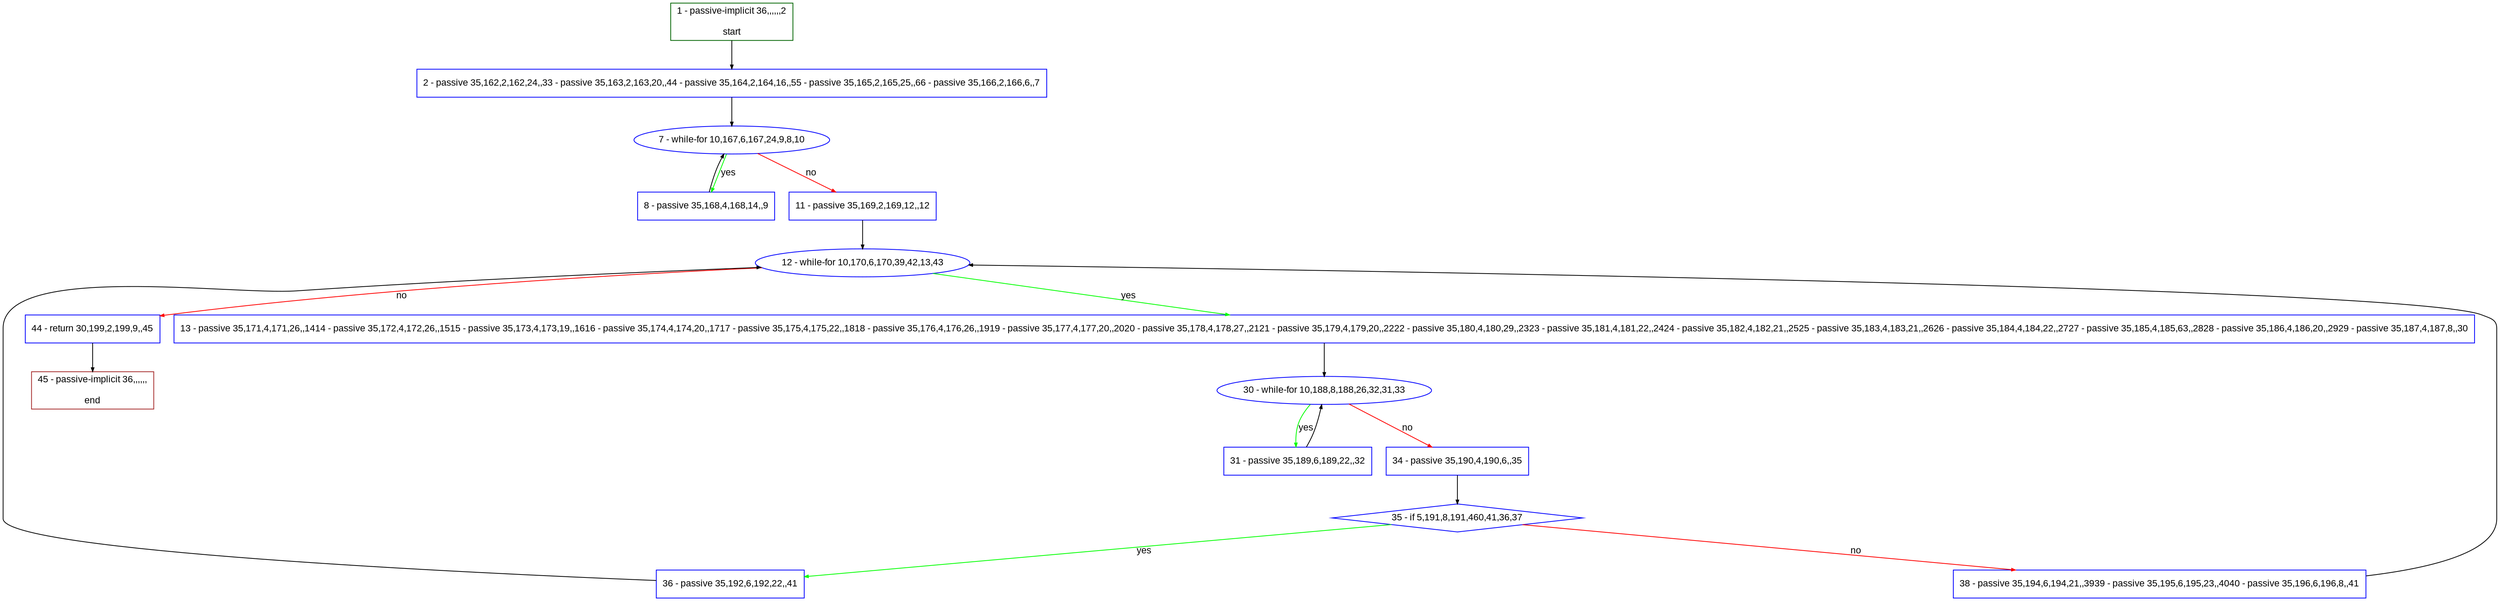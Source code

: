 digraph "" {
  graph [pack="true", label="", fontsize="12", packmode="clust", fontname="Arial", fillcolor="#FFFFCC", bgcolor="white", style="rounded,filled", compound="true"];
  node [node_initialized="no", label="", color="grey", fontsize="12", fillcolor="white", fontname="Arial", style="filled", shape="rectangle", compound="true", fixedsize="false"];
  edge [fontcolor="black", arrowhead="normal", arrowtail="none", arrowsize="0.5", ltail="", label="", color="black", fontsize="12", lhead="", fontname="Arial", dir="forward", compound="true"];
  __N1 [label="2 - passive 35,162,2,162,24,,33 - passive 35,163,2,163,20,,44 - passive 35,164,2,164,16,,55 - passive 35,165,2,165,25,,66 - passive 35,166,2,166,6,,7", color="#0000ff", fillcolor="#ffffff", style="filled", shape="box"];
  __N2 [label="1 - passive-implicit 36,,,,,,2\n\nstart", color="#006400", fillcolor="#ffffff", style="filled", shape="box"];
  __N3 [label="7 - while-for 10,167,6,167,24,9,8,10", color="#0000ff", fillcolor="#ffffff", style="filled", shape="oval"];
  __N4 [label="8 - passive 35,168,4,168,14,,9", color="#0000ff", fillcolor="#ffffff", style="filled", shape="box"];
  __N5 [label="11 - passive 35,169,2,169,12,,12", color="#0000ff", fillcolor="#ffffff", style="filled", shape="box"];
  __N6 [label="12 - while-for 10,170,6,170,39,42,13,43", color="#0000ff", fillcolor="#ffffff", style="filled", shape="oval"];
  __N7 [label="13 - passive 35,171,4,171,26,,1414 - passive 35,172,4,172,26,,1515 - passive 35,173,4,173,19,,1616 - passive 35,174,4,174,20,,1717 - passive 35,175,4,175,22,,1818 - passive 35,176,4,176,26,,1919 - passive 35,177,4,177,20,,2020 - passive 35,178,4,178,27,,2121 - passive 35,179,4,179,20,,2222 - passive 35,180,4,180,29,,2323 - passive 35,181,4,181,22,,2424 - passive 35,182,4,182,21,,2525 - passive 35,183,4,183,21,,2626 - passive 35,184,4,184,22,,2727 - passive 35,185,4,185,63,,2828 - passive 35,186,4,186,20,,2929 - passive 35,187,4,187,8,,30", color="#0000ff", fillcolor="#ffffff", style="filled", shape="box"];
  __N8 [label="44 - return 30,199,2,199,9,,45", color="#0000ff", fillcolor="#ffffff", style="filled", shape="box"];
  __N9 [label="30 - while-for 10,188,8,188,26,32,31,33", color="#0000ff", fillcolor="#ffffff", style="filled", shape="oval"];
  __N10 [label="31 - passive 35,189,6,189,22,,32", color="#0000ff", fillcolor="#ffffff", style="filled", shape="box"];
  __N11 [label="34 - passive 35,190,4,190,6,,35", color="#0000ff", fillcolor="#ffffff", style="filled", shape="box"];
  __N12 [label="35 - if 5,191,8,191,460,41,36,37", color="#0000ff", fillcolor="#ffffff", style="filled", shape="diamond"];
  __N13 [label="36 - passive 35,192,6,192,22,,41", color="#0000ff", fillcolor="#ffffff", style="filled", shape="box"];
  __N14 [label="38 - passive 35,194,6,194,21,,3939 - passive 35,195,6,195,23,,4040 - passive 35,196,6,196,8,,41", color="#0000ff", fillcolor="#ffffff", style="filled", shape="box"];
  __N15 [label="45 - passive-implicit 36,,,,,,\n\nend", color="#a52a2a", fillcolor="#ffffff", style="filled", shape="box"];
  __N2 -> __N1 [arrowhead="normal", arrowtail="none", color="#000000", label="", dir="forward"];
  __N1 -> __N3 [arrowhead="normal", arrowtail="none", color="#000000", label="", dir="forward"];
  __N3 -> __N4 [arrowhead="normal", arrowtail="none", color="#00ff00", label="yes", dir="forward"];
  __N4 -> __N3 [arrowhead="normal", arrowtail="none", color="#000000", label="", dir="forward"];
  __N3 -> __N5 [arrowhead="normal", arrowtail="none", color="#ff0000", label="no", dir="forward"];
  __N5 -> __N6 [arrowhead="normal", arrowtail="none", color="#000000", label="", dir="forward"];
  __N6 -> __N7 [arrowhead="normal", arrowtail="none", color="#00ff00", label="yes", dir="forward"];
  __N6 -> __N8 [arrowhead="normal", arrowtail="none", color="#ff0000", label="no", dir="forward"];
  __N7 -> __N9 [arrowhead="normal", arrowtail="none", color="#000000", label="", dir="forward"];
  __N9 -> __N10 [arrowhead="normal", arrowtail="none", color="#00ff00", label="yes", dir="forward"];
  __N10 -> __N9 [arrowhead="normal", arrowtail="none", color="#000000", label="", dir="forward"];
  __N9 -> __N11 [arrowhead="normal", arrowtail="none", color="#ff0000", label="no", dir="forward"];
  __N11 -> __N12 [arrowhead="normal", arrowtail="none", color="#000000", label="", dir="forward"];
  __N12 -> __N13 [arrowhead="normal", arrowtail="none", color="#00ff00", label="yes", dir="forward"];
  __N12 -> __N14 [arrowhead="normal", arrowtail="none", color="#ff0000", label="no", dir="forward"];
  __N13 -> __N6 [arrowhead="normal", arrowtail="none", color="#000000", label="", dir="forward"];
  __N14 -> __N6 [arrowhead="normal", arrowtail="none", color="#000000", label="", dir="forward"];
  __N8 -> __N15 [arrowhead="normal", arrowtail="none", color="#000000", label="", dir="forward"];
}
